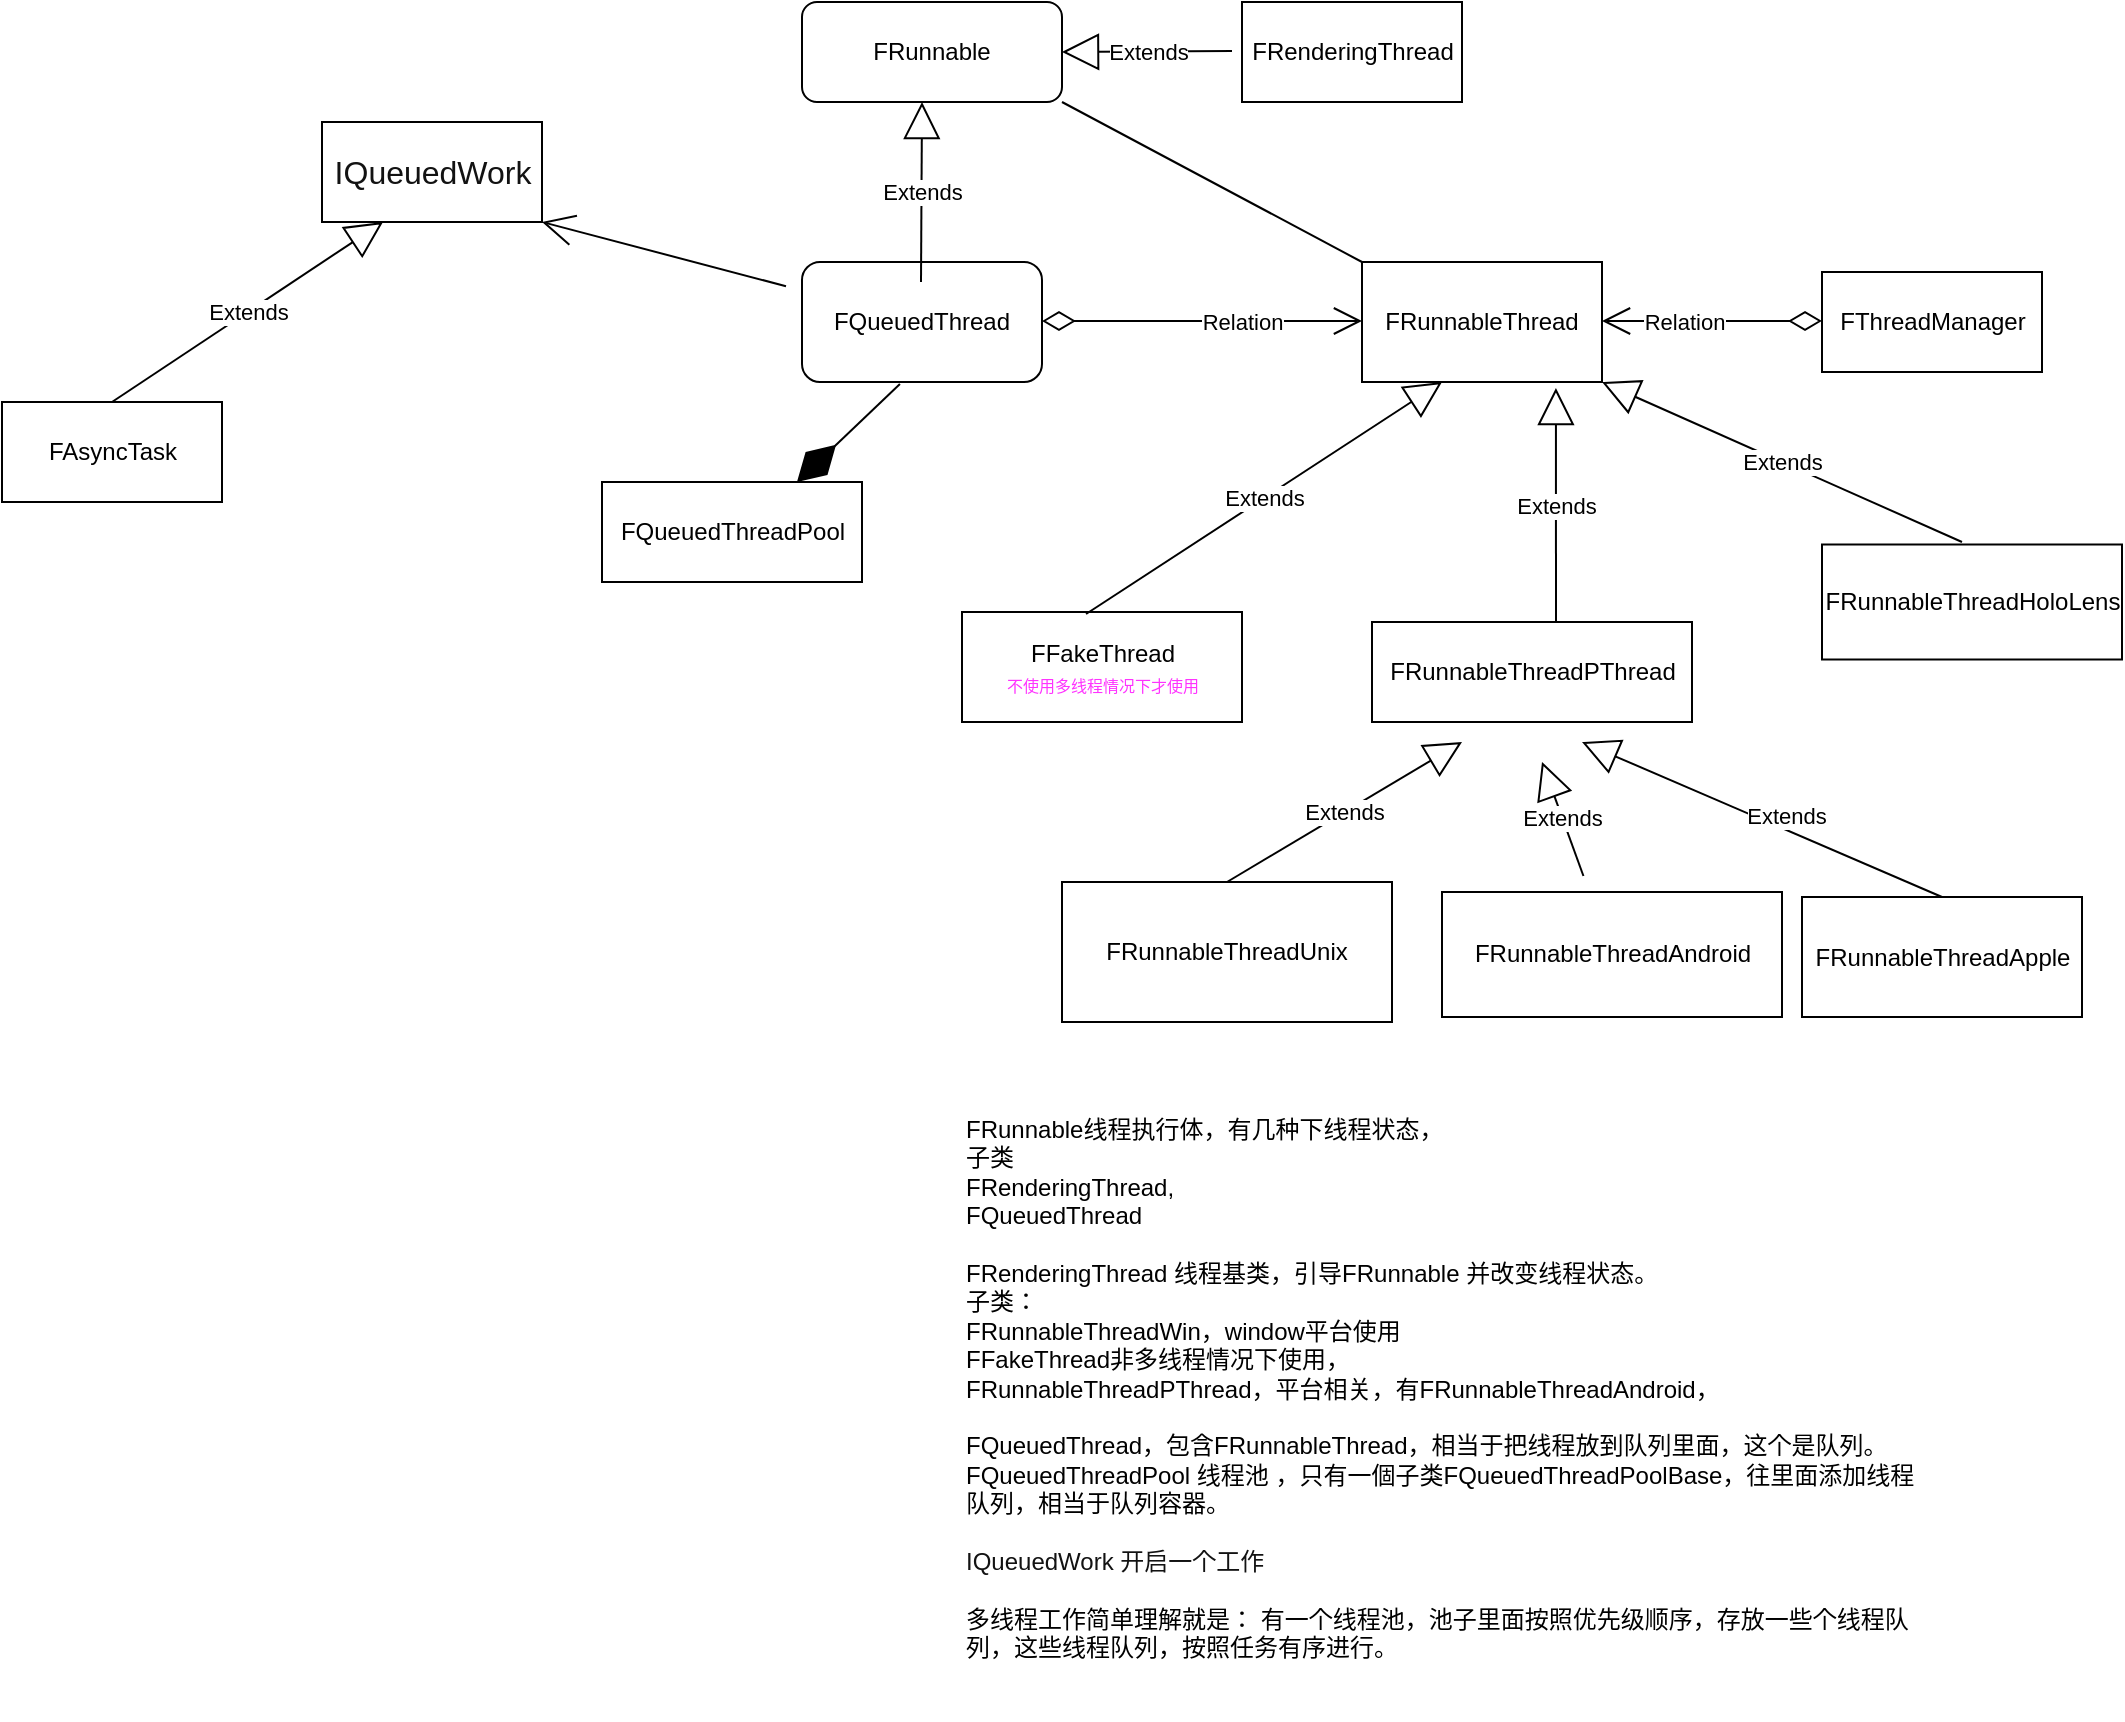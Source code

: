 <mxfile version="15.3.4" type="github">
  <diagram id="5KZ0ZVmHSSi7vN0LWAgk" name="Page-1">
    <mxGraphModel dx="2035" dy="635" grid="1" gridSize="10" guides="1" tooltips="1" connect="1" arrows="1" fold="1" page="1" pageScale="1" pageWidth="850" pageHeight="1100" math="0" shadow="0">
      <root>
        <mxCell id="0" />
        <mxCell id="1" parent="0" />
        <mxCell id="Va2hPkyqXW4dqxcvswAF-1" value="FRunnable" style="rounded=1;whiteSpace=wrap;html=1;hachureGap=4;pointerEvents=0;" parent="1" vertex="1">
          <mxGeometry x="130" y="50" width="130" height="50" as="geometry" />
        </mxCell>
        <mxCell id="pEPiHS6GOgjcZePiM0A9-30" style="edgeStyle=none;curved=1;rounded=0;orthogonalLoop=1;jettySize=auto;html=1;entryX=1;entryY=1;entryDx=0;entryDy=0;endArrow=open;startSize=14;endSize=14;sourcePerimeterSpacing=8;targetPerimeterSpacing=8;" edge="1" parent="1" source="Va2hPkyqXW4dqxcvswAF-3" target="pEPiHS6GOgjcZePiM0A9-26">
          <mxGeometry relative="1" as="geometry" />
        </mxCell>
        <mxCell id="Va2hPkyqXW4dqxcvswAF-3" value="FQueuedThread" style="whiteSpace=wrap;html=1;rounded=1;hachureGap=4;" parent="1" vertex="1">
          <mxGeometry x="130" y="180" width="120" height="60" as="geometry" />
        </mxCell>
        <mxCell id="Va2hPkyqXW4dqxcvswAF-14" value="FRunnableThread" style="rounded=0;whiteSpace=wrap;html=1;hachureGap=4;pointerEvents=0;" parent="1" vertex="1">
          <mxGeometry x="410" y="180" width="120" height="60" as="geometry" />
        </mxCell>
        <mxCell id="Va2hPkyqXW4dqxcvswAF-22" value="Relation" style="endArrow=open;html=1;endSize=12;startArrow=diamondThin;startSize=14;startFill=0;edgeStyle=orthogonalEdgeStyle;sourcePerimeterSpacing=8;targetPerimeterSpacing=8;" parent="1" edge="1">
          <mxGeometry x="0.25" relative="1" as="geometry">
            <mxPoint x="250" y="209.5" as="sourcePoint" />
            <mxPoint x="410" y="209.5" as="targetPoint" />
            <mxPoint as="offset" />
          </mxGeometry>
        </mxCell>
        <mxCell id="Va2hPkyqXW4dqxcvswAF-25" value="Extends" style="endArrow=block;endSize=16;endFill=0;html=1;sourcePerimeterSpacing=8;targetPerimeterSpacing=8;" parent="1" edge="1">
          <mxGeometry width="160" relative="1" as="geometry">
            <mxPoint x="189.5" y="190" as="sourcePoint" />
            <mxPoint x="190" y="100" as="targetPoint" />
          </mxGeometry>
        </mxCell>
        <mxCell id="Va2hPkyqXW4dqxcvswAF-27" value="Extends" style="endArrow=block;endSize=16;endFill=0;html=1;sourcePerimeterSpacing=8;targetPerimeterSpacing=8;entryX=1;entryY=0.5;entryDx=0;entryDy=0;" parent="1" target="Va2hPkyqXW4dqxcvswAF-1" edge="1">
          <mxGeometry width="160" relative="1" as="geometry">
            <mxPoint x="345" y="74.5" as="sourcePoint" />
            <mxPoint x="505" y="74.5" as="targetPoint" />
          </mxGeometry>
        </mxCell>
        <mxCell id="Va2hPkyqXW4dqxcvswAF-28" value="FRenderingThread" style="html=1;hachureGap=4;pointerEvents=0;" parent="1" vertex="1">
          <mxGeometry x="350" y="50" width="110" height="50" as="geometry" />
        </mxCell>
        <mxCell id="Va2hPkyqXW4dqxcvswAF-29" value="FRunnable线程执行体，有几种下线程状态，&lt;br&gt;子类&lt;br&gt;FRenderingThread,&lt;br&gt;&lt;span style=&quot;text-align: center&quot;&gt;FQueuedThread&lt;/span&gt;&lt;br&gt;&lt;br&gt;&lt;span style=&quot;text-align: center&quot;&gt;FRenderingThread 线程基类，引导FRunnable 并改变线程状态。&lt;br&gt;子类：&lt;br&gt;FRunnableThreadWin，&lt;/span&gt;&lt;span style=&quot;text-align: center&quot;&gt;window平台使用&lt;/span&gt;&lt;span style=&quot;text-align: center&quot;&gt;&lt;br&gt;&lt;/span&gt;&lt;span style=&quot;text-align: center&quot;&gt;FFakeThread非多线程情况下使用，&lt;br&gt;&lt;/span&gt;&lt;span style=&quot;text-align: center&quot;&gt;FRunnableThreadPThread，平台相关，有&lt;/span&gt;&lt;span style=&quot;text-align: center&quot;&gt;FRunnableThreadAndroid&lt;/span&gt;&lt;span style=&quot;text-align: center&quot;&gt;，&lt;br&gt;&lt;br&gt;&lt;/span&gt;&lt;span style=&quot;text-align: center&quot;&gt;FQueuedThread，包含FRunnableThread，相当于把线程放到队列里面，这个是队列。&lt;/span&gt;&lt;span style=&quot;text-align: center&quot;&gt;&lt;br&gt;&lt;/span&gt;&lt;span style=&quot;text-align: center&quot;&gt;FQueuedThreadPool 线程池 ，只有一個子类FQueuedThreadPoolBase，往里面添加线程队列，相当于队列容器。&lt;br&gt;&lt;br&gt;&lt;/span&gt;&lt;span style=&quot;color: rgb(18 , 18 , 18) ; font-family: , &amp;#34;blinkmacsystemfont&amp;#34; , &amp;#34;helvetica neue&amp;#34; , &amp;#34;pingfang sc&amp;#34; , &amp;#34;microsoft yahei&amp;#34; , &amp;#34;source han sans sc&amp;#34; , &amp;#34;noto sans cjk sc&amp;#34; , &amp;#34;wenquanyi micro hei&amp;#34; , sans-serif ; background-color: rgb(255 , 255 , 255)&quot;&gt;&lt;font style=&quot;font-size: 12px&quot;&gt;IQueuedWork 开启一个工作&lt;/font&gt;&lt;/span&gt;&lt;span style=&quot;text-align: center&quot;&gt;&lt;br&gt;&lt;br&gt;多线程工作简单理解就是： 有一个线程池，池子里面按照优先级顺序，存放一些个线程队列，这些线程队列，按照任务有序进行。&lt;br&gt;&amp;nbsp;&lt;br&gt;&lt;/span&gt;&lt;span style=&quot;color: rgba(0 , 0 , 0 , 0) ; font-family: monospace ; font-size: 0px&quot;&gt;%3CmxGraphModel%3E%3Croot%3E%3CmxCell%20id%3D%220%22%2F%3E%3CmxCell%20id%3D%221%22%20parent%3D%220%22%2F%3E%3CmxCell%20id%3D%222%22%20value%3D%221%22%20style%3D%22endArrow%3Dopen%3Bhtml%3D1%3BendSize%3D12%3BstartArrow%3DdiamondThin%3BstartSize%3D14%3BstartFill%3D1%3BedgeStyle%3DorthogonalEdgeStyle%3Balign%3Dleft%3BverticalAlign%3Dbottom%3BsourcePerimeterSpacing%3D8%3BtargetPerimeterSpacing%3D8%3B%22%20edge%3D%221%22%20parent%3D%221%22%3E%3CmxGeometry%20x%3D%22-1%22%20y%3D%223%22%20relative%3D%221%22%20as%3D%22geometry%22%3E%3CmxPoint%20x%3D%2280%22%20y%3D%22290%22%20as%3D%22sourcePoint%22%2F%3E%3CmxPoint%20x%3D%22240%22%20y%3D%22290%22%20as%3D%22targetPoint%22%2F%3E%3C%2FmxGeometry%3E%3C%2FmxCell%3E%3C%2Froot%3E%3C%2FmxGraphModel%3E&lt;/span&gt;&lt;span style=&quot;text-align: center&quot;&gt;&lt;br&gt;&lt;/span&gt;" style="text;html=1;strokeColor=none;fillColor=none;align=left;verticalAlign=top;whiteSpace=wrap;rounded=0;hachureGap=4;pointerEvents=0;horizontal=1;" parent="1" vertex="1">
          <mxGeometry x="210" y="600" width="480" height="290" as="geometry" />
        </mxCell>
        <mxCell id="Va2hPkyqXW4dqxcvswAF-31" value="" style="endArrow=none;html=1;startSize=14;endSize=14;sourcePerimeterSpacing=8;targetPerimeterSpacing=8;exitX=0;exitY=0;exitDx=0;exitDy=0;" parent="1" source="Va2hPkyqXW4dqxcvswAF-14" edge="1">
          <mxGeometry width="50" height="50" relative="1" as="geometry">
            <mxPoint x="330" y="170" as="sourcePoint" />
            <mxPoint x="260" y="100" as="targetPoint" />
          </mxGeometry>
        </mxCell>
        <mxCell id="pEPiHS6GOgjcZePiM0A9-2" value="FThreadManager" style="html=1;hachureGap=4;pointerEvents=0;align=center;verticalAlign=middle;" vertex="1" parent="1">
          <mxGeometry x="640" y="185" width="110" height="50" as="geometry" />
        </mxCell>
        <mxCell id="pEPiHS6GOgjcZePiM0A9-3" value="&lt;span&gt;FRunnableThreadUnix&lt;/span&gt;" style="whiteSpace=wrap;html=1;rounded=0;hachureGap=4;" vertex="1" parent="1">
          <mxGeometry x="260" y="490" width="165" height="70" as="geometry" />
        </mxCell>
        <mxCell id="pEPiHS6GOgjcZePiM0A9-6" value="Extends" style="endArrow=block;endSize=16;endFill=0;html=1;sourcePerimeterSpacing=8;targetPerimeterSpacing=8;entryX=0.5;entryY=1;entryDx=0;entryDy=0;exitX=0.5;exitY=0;exitDx=0;exitDy=0;" edge="1" parent="1" source="pEPiHS6GOgjcZePiM0A9-3">
          <mxGeometry width="160" relative="1" as="geometry">
            <mxPoint x="330" y="470" as="sourcePoint" />
            <mxPoint x="460" y="420" as="targetPoint" />
          </mxGeometry>
        </mxCell>
        <mxCell id="pEPiHS6GOgjcZePiM0A9-7" value="FFakeThread&lt;br&gt;&lt;font style=&quot;font-size: 8px&quot; color=&quot;#ff33ff&quot;&gt;不使用多线程情况下才使用&lt;/font&gt;" style="html=1;hachureGap=4;pointerEvents=0;align=center;verticalAlign=middle;" vertex="1" parent="1">
          <mxGeometry x="210" y="355" width="140" height="55" as="geometry" />
        </mxCell>
        <mxCell id="pEPiHS6GOgjcZePiM0A9-8" value="Extends" style="endArrow=block;endSize=16;endFill=0;html=1;sourcePerimeterSpacing=8;targetPerimeterSpacing=8;exitX=0.443;exitY=0.018;exitDx=0;exitDy=0;entryX=0;entryY=1;entryDx=0;entryDy=0;exitPerimeter=0;" edge="1" parent="1" source="pEPiHS6GOgjcZePiM0A9-7">
          <mxGeometry width="160" relative="1" as="geometry">
            <mxPoint x="370" y="322.5" as="sourcePoint" />
            <mxPoint x="450" y="240" as="targetPoint" />
          </mxGeometry>
        </mxCell>
        <mxCell id="pEPiHS6GOgjcZePiM0A9-9" value="FRunnableThreadAndroid" style="html=1;hachureGap=4;pointerEvents=0;align=center;verticalAlign=middle;" vertex="1" parent="1">
          <mxGeometry x="450" y="495" width="170" height="62.5" as="geometry" />
        </mxCell>
        <mxCell id="pEPiHS6GOgjcZePiM0A9-10" value="Extends" style="endArrow=block;endSize=16;endFill=0;html=1;sourcePerimeterSpacing=8;targetPerimeterSpacing=8;" edge="1" parent="1" source="pEPiHS6GOgjcZePiM0A9-9">
          <mxGeometry width="160" relative="1" as="geometry">
            <mxPoint x="640" y="503" as="sourcePoint" />
            <mxPoint x="500" y="430" as="targetPoint" />
          </mxGeometry>
        </mxCell>
        <mxCell id="pEPiHS6GOgjcZePiM0A9-11" value="FRunnableThreadApple" style="html=1;hachureGap=4;pointerEvents=0;align=center;verticalAlign=middle;" vertex="1" parent="1">
          <mxGeometry x="630" y="497.5" width="140" height="60" as="geometry" />
        </mxCell>
        <mxCell id="pEPiHS6GOgjcZePiM0A9-12" value="Extends" style="endArrow=block;endSize=16;endFill=0;html=1;sourcePerimeterSpacing=8;targetPerimeterSpacing=8;exitX=0.5;exitY=0;exitDx=0;exitDy=0;entryX=1;entryY=1;entryDx=0;entryDy=0;" edge="1" parent="1" source="pEPiHS6GOgjcZePiM0A9-11">
          <mxGeometry x="-0.109" y="-6" width="160" relative="1" as="geometry">
            <mxPoint x="790" y="570" as="sourcePoint" />
            <mxPoint x="520" y="420" as="targetPoint" />
            <mxPoint as="offset" />
          </mxGeometry>
        </mxCell>
        <mxCell id="pEPiHS6GOgjcZePiM0A9-15" value="FRunnableThreadPThread" style="html=1;hachureGap=4;pointerEvents=0;align=center;verticalAlign=middle;" vertex="1" parent="1">
          <mxGeometry x="415" y="360" width="160" height="50" as="geometry" />
        </mxCell>
        <mxCell id="pEPiHS6GOgjcZePiM0A9-16" value="Extends" style="endArrow=block;endSize=16;endFill=0;html=1;sourcePerimeterSpacing=8;targetPerimeterSpacing=8;entryX=0.808;entryY=1.05;entryDx=0;entryDy=0;entryPerimeter=0;exitX=0.575;exitY=0;exitDx=0;exitDy=0;exitPerimeter=0;" edge="1" parent="1" source="pEPiHS6GOgjcZePiM0A9-15" target="Va2hPkyqXW4dqxcvswAF-14">
          <mxGeometry width="160" relative="1" as="geometry">
            <mxPoint x="520" y="360" as="sourcePoint" />
            <mxPoint x="680" y="360" as="targetPoint" />
          </mxGeometry>
        </mxCell>
        <mxCell id="pEPiHS6GOgjcZePiM0A9-17" value="FRunnableThreadHoloLens" style="html=1;hachureGap=4;pointerEvents=0;align=center;verticalAlign=middle;" vertex="1" parent="1">
          <mxGeometry x="640" y="321.25" width="150" height="57.5" as="geometry" />
        </mxCell>
        <mxCell id="pEPiHS6GOgjcZePiM0A9-18" value="Extends" style="endArrow=block;endSize=16;endFill=0;html=1;sourcePerimeterSpacing=8;targetPerimeterSpacing=8;entryX=1;entryY=1;entryDx=0;entryDy=0;" edge="1" parent="1" target="Va2hPkyqXW4dqxcvswAF-14">
          <mxGeometry width="160" relative="1" as="geometry">
            <mxPoint x="710" y="320" as="sourcePoint" />
            <mxPoint x="845" y="310" as="targetPoint" />
          </mxGeometry>
        </mxCell>
        <mxCell id="pEPiHS6GOgjcZePiM0A9-19" value="Relation" style="endArrow=open;html=1;endSize=12;startArrow=diamondThin;startSize=14;startFill=0;edgeStyle=orthogonalEdgeStyle;sourcePerimeterSpacing=8;targetPerimeterSpacing=8;" edge="1" parent="1">
          <mxGeometry x="0.25" relative="1" as="geometry">
            <mxPoint x="640" y="209.5" as="sourcePoint" />
            <mxPoint x="530" y="209.5" as="targetPoint" />
            <mxPoint as="offset" />
          </mxGeometry>
        </mxCell>
        <mxCell id="pEPiHS6GOgjcZePiM0A9-21" value="&lt;span&gt;FQueuedThreadPool&lt;/span&gt;" style="html=1;hachureGap=4;pointerEvents=0;align=center;verticalAlign=middle;" vertex="1" parent="1">
          <mxGeometry x="30" y="290" width="130" height="50" as="geometry" />
        </mxCell>
        <mxCell id="pEPiHS6GOgjcZePiM0A9-25" value="" style="endArrow=diamondThin;endFill=1;endSize=24;html=1;sourcePerimeterSpacing=8;targetPerimeterSpacing=8;exitX=0.408;exitY=1.017;exitDx=0;exitDy=0;exitPerimeter=0;entryX=0.75;entryY=0;entryDx=0;entryDy=0;" edge="1" parent="1" source="Va2hPkyqXW4dqxcvswAF-3" target="pEPiHS6GOgjcZePiM0A9-21">
          <mxGeometry width="160" relative="1" as="geometry">
            <mxPoint x="340" y="390" as="sourcePoint" />
            <mxPoint x="160" y="300" as="targetPoint" />
          </mxGeometry>
        </mxCell>
        <mxCell id="pEPiHS6GOgjcZePiM0A9-26" value="&lt;span style=&quot;color: rgb(18 , 18 , 18) ; font-family: , &amp;#34;blinkmacsystemfont&amp;#34; , &amp;#34;helvetica neue&amp;#34; , &amp;#34;pingfang sc&amp;#34; , &amp;#34;microsoft yahei&amp;#34; , &amp;#34;source han sans sc&amp;#34; , &amp;#34;noto sans cjk sc&amp;#34; , &amp;#34;wenquanyi micro hei&amp;#34; , sans-serif ; font-size: medium ; background-color: rgb(255 , 255 , 255)&quot;&gt;IQueuedWork&lt;/span&gt;" style="html=1;hachureGap=4;pointerEvents=0;align=center;verticalAlign=middle;" vertex="1" parent="1">
          <mxGeometry x="-110" y="110" width="110" height="50" as="geometry" />
        </mxCell>
        <mxCell id="pEPiHS6GOgjcZePiM0A9-32" value="Extends" style="endArrow=block;endSize=16;endFill=0;html=1;sourcePerimeterSpacing=8;targetPerimeterSpacing=8;exitX=0.5;exitY=0;exitDx=0;exitDy=0;" edge="1" parent="1" source="pEPiHS6GOgjcZePiM0A9-33">
          <mxGeometry width="160" relative="1" as="geometry">
            <mxPoint x="-80" y="250" as="sourcePoint" />
            <mxPoint x="-79.5" y="160" as="targetPoint" />
          </mxGeometry>
        </mxCell>
        <mxCell id="pEPiHS6GOgjcZePiM0A9-33" value="FAsyncTask" style="html=1;hachureGap=4;pointerEvents=0;align=center;verticalAlign=middle;" vertex="1" parent="1">
          <mxGeometry x="-270" y="250" width="110" height="50" as="geometry" />
        </mxCell>
      </root>
    </mxGraphModel>
  </diagram>
</mxfile>
